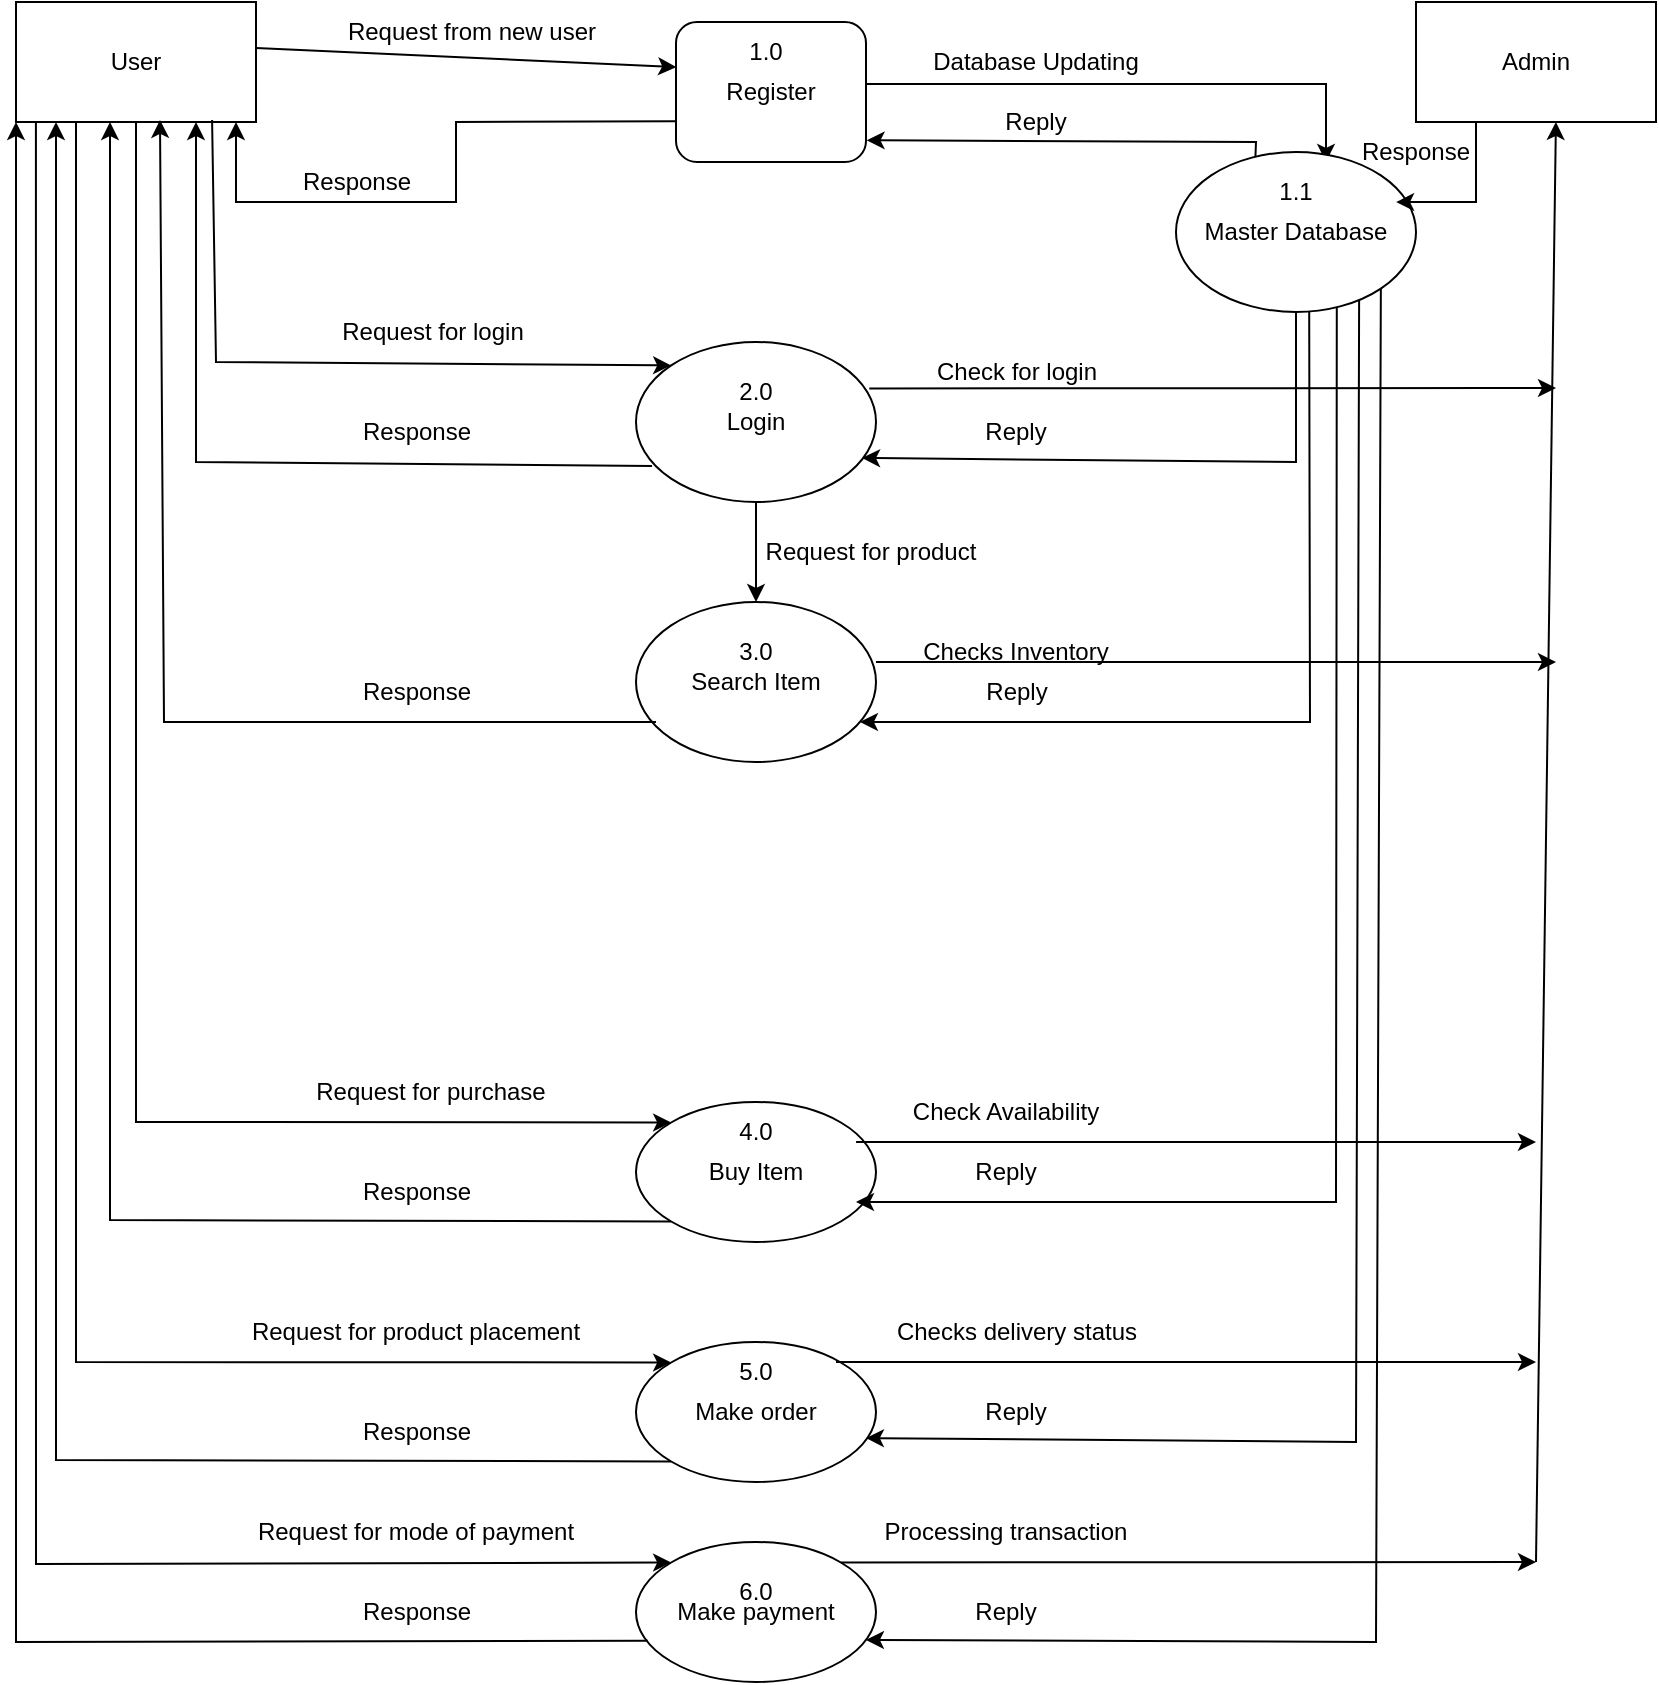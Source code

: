 <mxfile version="20.3.3" type="github">
  <diagram id="cFuq2VKFqmvYZXcAtIZL" name="Page-1">
    <mxGraphModel dx="576" dy="326" grid="1" gridSize="10" guides="1" tooltips="1" connect="1" arrows="1" fold="1" page="1" pageScale="1" pageWidth="850" pageHeight="1100" math="0" shadow="0">
      <root>
        <mxCell id="0" />
        <mxCell id="1" parent="0" />
        <mxCell id="XkizW6P0wvmyEOtwmoHi-20" value="User" style="whiteSpace=wrap;html=1;" parent="1" vertex="1">
          <mxGeometry x="20" y="20" width="120" height="60" as="geometry" />
        </mxCell>
        <mxCell id="XkizW6P0wvmyEOtwmoHi-22" value="Login" style="ellipse;whiteSpace=wrap;html=1;" parent="1" vertex="1">
          <mxGeometry x="330" y="190" width="120" height="80" as="geometry" />
        </mxCell>
        <mxCell id="XkizW6P0wvmyEOtwmoHi-24" value="Search Item" style="ellipse;whiteSpace=wrap;html=1;" parent="1" vertex="1">
          <mxGeometry x="330" y="320" width="120" height="80" as="geometry" />
        </mxCell>
        <mxCell id="XkizW6P0wvmyEOtwmoHi-28" value="Buy Item" style="ellipse;whiteSpace=wrap;html=1;" parent="1" vertex="1">
          <mxGeometry x="330" y="570" width="120" height="70" as="geometry" />
        </mxCell>
        <mxCell id="XkizW6P0wvmyEOtwmoHi-30" value="2.0" style="text;html=1;strokeColor=none;fillColor=none;align=center;verticalAlign=middle;whiteSpace=wrap;rounded=0;" parent="1" vertex="1">
          <mxGeometry x="360" y="200" width="60" height="30" as="geometry" />
        </mxCell>
        <mxCell id="XkizW6P0wvmyEOtwmoHi-31" value="3.0&lt;br&gt;" style="text;html=1;strokeColor=none;fillColor=none;align=center;verticalAlign=middle;whiteSpace=wrap;rounded=0;" parent="1" vertex="1">
          <mxGeometry x="360" y="330" width="60" height="30" as="geometry" />
        </mxCell>
        <mxCell id="XkizW6P0wvmyEOtwmoHi-33" value="" style="endArrow=classic;html=1;rounded=0;exitX=1;exitY=0.383;exitDx=0;exitDy=0;exitPerimeter=0;entryX=0.001;entryY=0.322;entryDx=0;entryDy=0;entryPerimeter=0;" parent="1" source="XkizW6P0wvmyEOtwmoHi-20" target="CCdd0wh9qs92P0wzlKet-2" edge="1">
          <mxGeometry width="50" height="50" relative="1" as="geometry">
            <mxPoint x="380" y="210" as="sourcePoint" />
            <mxPoint x="347.574" y="51.716" as="targetPoint" />
          </mxGeometry>
        </mxCell>
        <mxCell id="XkizW6P0wvmyEOtwmoHi-34" value="Request for login" style="text;html=1;align=center;verticalAlign=middle;resizable=0;points=[];autosize=1;strokeColor=none;fillColor=none;" parent="1" vertex="1">
          <mxGeometry x="172.5" y="170" width="110" height="30" as="geometry" />
        </mxCell>
        <mxCell id="XkizW6P0wvmyEOtwmoHi-35" value="" style="endArrow=classic;html=1;rounded=0;exitX=-0.005;exitY=0.709;exitDx=0;exitDy=0;exitPerimeter=0;" parent="1" source="CCdd0wh9qs92P0wzlKet-2" edge="1">
          <mxGeometry width="50" height="50" relative="1" as="geometry">
            <mxPoint x="330.0" y="80" as="sourcePoint" />
            <mxPoint x="130" y="80" as="targetPoint" />
            <Array as="points">
              <mxPoint x="240" y="80" />
              <mxPoint x="240" y="120" />
              <mxPoint x="130" y="120" />
            </Array>
          </mxGeometry>
        </mxCell>
        <mxCell id="XkizW6P0wvmyEOtwmoHi-36" value="Response" style="text;html=1;align=center;verticalAlign=middle;resizable=0;points=[];autosize=1;strokeColor=none;fillColor=none;" parent="1" vertex="1">
          <mxGeometry x="180" y="350" width="80" height="30" as="geometry" />
        </mxCell>
        <mxCell id="XkizW6P0wvmyEOtwmoHi-37" value="" style="endArrow=classic;html=1;rounded=0;exitX=0.958;exitY=0.263;exitDx=0;exitDy=0;exitPerimeter=0;entryX=0.75;entryY=0;entryDx=0;entryDy=0;" parent="1" target="XkizW6P0wvmyEOtwmoHi-98" edge="1">
          <mxGeometry width="50" height="50" relative="1" as="geometry">
            <mxPoint x="444.96" y="61.04" as="sourcePoint" />
            <mxPoint x="600" y="60" as="targetPoint" />
            <Array as="points">
              <mxPoint x="675" y="61" />
            </Array>
          </mxGeometry>
        </mxCell>
        <mxCell id="XkizW6P0wvmyEOtwmoHi-38" value="Check for login" style="text;html=1;align=center;verticalAlign=middle;resizable=0;points=[];autosize=1;strokeColor=none;fillColor=none;" parent="1" vertex="1">
          <mxGeometry x="470" y="190" width="100" height="30" as="geometry" />
        </mxCell>
        <mxCell id="XkizW6P0wvmyEOtwmoHi-39" value="" style="endArrow=classic;html=1;rounded=0;entryX=1.003;entryY=0.845;entryDx=0;entryDy=0;entryPerimeter=0;exitX=0.162;exitY=-0.097;exitDx=0;exitDy=0;exitPerimeter=0;" parent="1" source="XkizW6P0wvmyEOtwmoHi-98" target="CCdd0wh9qs92P0wzlKet-2" edge="1">
          <mxGeometry width="50" height="50" relative="1" as="geometry">
            <mxPoint x="600" y="90" as="sourcePoint" />
            <mxPoint x="449.04" y="89.04" as="targetPoint" />
            <Array as="points">
              <mxPoint x="640" y="90" />
            </Array>
          </mxGeometry>
        </mxCell>
        <mxCell id="XkizW6P0wvmyEOtwmoHi-40" value="Reply" style="text;html=1;align=center;verticalAlign=middle;resizable=0;points=[];autosize=1;strokeColor=none;fillColor=none;" parent="1" vertex="1">
          <mxGeometry x="495" y="350" width="50" height="30" as="geometry" />
        </mxCell>
        <mxCell id="XkizW6P0wvmyEOtwmoHi-43" value="" style="endArrow=classic;html=1;rounded=0;exitX=0.972;exitY=0.29;exitDx=0;exitDy=0;exitPerimeter=0;" parent="1" source="XkizW6P0wvmyEOtwmoHi-22" edge="1">
          <mxGeometry width="50" height="50" relative="1" as="geometry">
            <mxPoint x="380" y="210" as="sourcePoint" />
            <mxPoint x="790" y="213" as="targetPoint" />
            <Array as="points">
              <mxPoint x="760" y="213" />
            </Array>
          </mxGeometry>
        </mxCell>
        <mxCell id="XkizW6P0wvmyEOtwmoHi-44" value="" style="endArrow=classic;html=1;rounded=0;entryX=0.942;entryY=0.725;entryDx=0;entryDy=0;entryPerimeter=0;exitX=0.5;exitY=1;exitDx=0;exitDy=0;" parent="1" source="XkizW6P0wvmyEOtwmoHi-97" target="XkizW6P0wvmyEOtwmoHi-22" edge="1">
          <mxGeometry width="50" height="50" relative="1" as="geometry">
            <mxPoint x="600" y="250" as="sourcePoint" />
            <mxPoint x="430" y="160" as="targetPoint" />
            <Array as="points">
              <mxPoint x="660" y="250" />
            </Array>
          </mxGeometry>
        </mxCell>
        <mxCell id="XkizW6P0wvmyEOtwmoHi-45" value="" style="endArrow=classic;html=1;rounded=0;" parent="1" edge="1">
          <mxGeometry width="50" height="50" relative="1" as="geometry">
            <mxPoint x="450" y="350" as="sourcePoint" />
            <mxPoint x="790" y="350" as="targetPoint" />
            <Array as="points">
              <mxPoint x="770" y="350" />
            </Array>
          </mxGeometry>
        </mxCell>
        <mxCell id="XkizW6P0wvmyEOtwmoHi-46" value="" style="endArrow=classic;html=1;rounded=0;entryX=0.933;entryY=0.75;entryDx=0;entryDy=0;entryPerimeter=0;exitX=0.555;exitY=0.987;exitDx=0;exitDy=0;exitPerimeter=0;" parent="1" source="XkizW6P0wvmyEOtwmoHi-97" target="XkizW6P0wvmyEOtwmoHi-24" edge="1">
          <mxGeometry width="50" height="50" relative="1" as="geometry">
            <mxPoint x="600" y="380" as="sourcePoint" />
            <mxPoint x="430" y="320" as="targetPoint" />
            <Array as="points">
              <mxPoint x="667" y="380" />
            </Array>
          </mxGeometry>
        </mxCell>
        <mxCell id="XkizW6P0wvmyEOtwmoHi-49" value="" style="endArrow=classic;html=1;rounded=0;exitX=0.917;exitY=0.286;exitDx=0;exitDy=0;exitPerimeter=0;" parent="1" source="XkizW6P0wvmyEOtwmoHi-28" edge="1">
          <mxGeometry width="50" height="50" relative="1" as="geometry">
            <mxPoint x="380" y="460" as="sourcePoint" />
            <mxPoint x="780" y="590" as="targetPoint" />
          </mxGeometry>
        </mxCell>
        <mxCell id="XkizW6P0wvmyEOtwmoHi-50" value="" style="endArrow=classic;html=1;rounded=0;exitX=0.67;exitY=0.965;exitDx=0;exitDy=0;exitPerimeter=0;" parent="1" source="XkizW6P0wvmyEOtwmoHi-97" edge="1">
          <mxGeometry width="50" height="50" relative="1" as="geometry">
            <mxPoint x="690" y="260" as="sourcePoint" />
            <mxPoint x="440" y="620" as="targetPoint" />
            <Array as="points">
              <mxPoint x="680" y="620" />
            </Array>
          </mxGeometry>
        </mxCell>
        <mxCell id="XkizW6P0wvmyEOtwmoHi-56" value="" style="endArrow=classic;html=1;rounded=0;exitX=0.817;exitY=0.983;exitDx=0;exitDy=0;exitPerimeter=0;entryX=0;entryY=0;entryDx=0;entryDy=0;" parent="1" source="XkizW6P0wvmyEOtwmoHi-20" target="XkizW6P0wvmyEOtwmoHi-22" edge="1">
          <mxGeometry width="50" height="50" relative="1" as="geometry">
            <mxPoint x="380" y="250" as="sourcePoint" />
            <mxPoint x="330" y="200" as="targetPoint" />
            <Array as="points">
              <mxPoint x="120" y="200" />
            </Array>
          </mxGeometry>
        </mxCell>
        <mxCell id="XkizW6P0wvmyEOtwmoHi-58" value="" style="endArrow=classic;html=1;rounded=0;entryX=0.75;entryY=1;entryDx=0;entryDy=0;exitX=0.067;exitY=0.775;exitDx=0;exitDy=0;exitPerimeter=0;" parent="1" source="XkizW6P0wvmyEOtwmoHi-22" target="XkizW6P0wvmyEOtwmoHi-20" edge="1">
          <mxGeometry width="50" height="50" relative="1" as="geometry">
            <mxPoint x="210" y="390" as="sourcePoint" />
            <mxPoint x="320" y="340" as="targetPoint" />
            <Array as="points">
              <mxPoint x="110" y="250" />
            </Array>
          </mxGeometry>
        </mxCell>
        <mxCell id="XkizW6P0wvmyEOtwmoHi-59" value="Make order" style="ellipse;whiteSpace=wrap;html=1;" parent="1" vertex="1">
          <mxGeometry x="330" y="690" width="120" height="70" as="geometry" />
        </mxCell>
        <mxCell id="XkizW6P0wvmyEOtwmoHi-60" value="Make payment" style="ellipse;whiteSpace=wrap;html=1;" parent="1" vertex="1">
          <mxGeometry x="330" y="790" width="120" height="70" as="geometry" />
        </mxCell>
        <mxCell id="XkizW6P0wvmyEOtwmoHi-61" value="" style="endArrow=classic;html=1;rounded=0;" parent="1" edge="1">
          <mxGeometry width="50" height="50" relative="1" as="geometry">
            <mxPoint x="430" y="700" as="sourcePoint" />
            <mxPoint x="780" y="700" as="targetPoint" />
          </mxGeometry>
        </mxCell>
        <mxCell id="XkizW6P0wvmyEOtwmoHi-62" value="" style="endArrow=classic;html=1;rounded=0;entryX=0.958;entryY=0.686;entryDx=0;entryDy=0;entryPerimeter=0;exitX=0.763;exitY=0.917;exitDx=0;exitDy=0;exitPerimeter=0;" parent="1" source="XkizW6P0wvmyEOtwmoHi-97" target="XkizW6P0wvmyEOtwmoHi-59" edge="1">
          <mxGeometry width="50" height="50" relative="1" as="geometry">
            <mxPoint x="710" y="440" as="sourcePoint" />
            <mxPoint x="430" y="650" as="targetPoint" />
            <Array as="points">
              <mxPoint x="690" y="740" />
            </Array>
          </mxGeometry>
        </mxCell>
        <mxCell id="XkizW6P0wvmyEOtwmoHi-63" value="4.0" style="text;html=1;strokeColor=none;fillColor=none;align=center;verticalAlign=middle;whiteSpace=wrap;rounded=0;" parent="1" vertex="1">
          <mxGeometry x="360" y="570" width="60" height="30" as="geometry" />
        </mxCell>
        <mxCell id="XkizW6P0wvmyEOtwmoHi-64" value="5.0" style="text;html=1;strokeColor=none;fillColor=none;align=center;verticalAlign=middle;whiteSpace=wrap;rounded=0;" parent="1" vertex="1">
          <mxGeometry x="360" y="690" width="60" height="30" as="geometry" />
        </mxCell>
        <mxCell id="XkizW6P0wvmyEOtwmoHi-65" value="6.0" style="text;html=1;strokeColor=none;fillColor=none;align=center;verticalAlign=middle;whiteSpace=wrap;rounded=0;" parent="1" vertex="1">
          <mxGeometry x="360" y="800" width="60" height="30" as="geometry" />
        </mxCell>
        <mxCell id="XkizW6P0wvmyEOtwmoHi-66" value="" style="endArrow=classic;html=1;rounded=0;exitX=1;exitY=0;exitDx=0;exitDy=0;" parent="1" source="XkizW6P0wvmyEOtwmoHi-60" edge="1">
          <mxGeometry width="50" height="50" relative="1" as="geometry">
            <mxPoint x="380" y="810" as="sourcePoint" />
            <mxPoint x="780" y="800" as="targetPoint" />
          </mxGeometry>
        </mxCell>
        <mxCell id="XkizW6P0wvmyEOtwmoHi-67" value="" style="endArrow=classic;html=1;rounded=0;entryX=0.958;entryY=0.7;entryDx=0;entryDy=0;entryPerimeter=0;exitX=1;exitY=1;exitDx=0;exitDy=0;" parent="1" source="XkizW6P0wvmyEOtwmoHi-97" target="XkizW6P0wvmyEOtwmoHi-60" edge="1">
          <mxGeometry width="50" height="50" relative="1" as="geometry">
            <mxPoint x="730" y="300" as="sourcePoint" />
            <mxPoint x="430" y="760" as="targetPoint" />
            <Array as="points">
              <mxPoint x="700" y="840" />
            </Array>
          </mxGeometry>
        </mxCell>
        <mxCell id="XkizW6P0wvmyEOtwmoHi-68" value="" style="endArrow=classic;html=1;rounded=0;entryX=0.6;entryY=0.983;entryDx=0;entryDy=0;entryPerimeter=0;" parent="1" target="XkizW6P0wvmyEOtwmoHi-20" edge="1">
          <mxGeometry width="50" height="50" relative="1" as="geometry">
            <mxPoint x="340" y="380" as="sourcePoint" />
            <mxPoint x="430" y="210" as="targetPoint" />
            <Array as="points">
              <mxPoint x="94" y="380" />
            </Array>
          </mxGeometry>
        </mxCell>
        <mxCell id="XkizW6P0wvmyEOtwmoHi-69" value="" style="endArrow=classic;html=1;rounded=0;entryX=0;entryY=0;entryDx=0;entryDy=0;exitX=0.5;exitY=1;exitDx=0;exitDy=0;" parent="1" source="XkizW6P0wvmyEOtwmoHi-20" target="XkizW6P0wvmyEOtwmoHi-28" edge="1">
          <mxGeometry width="50" height="50" relative="1" as="geometry">
            <mxPoint x="380" y="410" as="sourcePoint" />
            <mxPoint x="430" y="360" as="targetPoint" />
            <Array as="points">
              <mxPoint x="80" y="580" />
            </Array>
          </mxGeometry>
        </mxCell>
        <mxCell id="XkizW6P0wvmyEOtwmoHi-70" value="" style="endArrow=classic;html=1;rounded=0;exitX=0;exitY=1;exitDx=0;exitDy=0;" parent="1" source="XkizW6P0wvmyEOtwmoHi-28" edge="1">
          <mxGeometry width="50" height="50" relative="1" as="geometry">
            <mxPoint x="380" y="410" as="sourcePoint" />
            <mxPoint x="67" y="80" as="targetPoint" />
            <Array as="points">
              <mxPoint x="67" y="629" />
            </Array>
          </mxGeometry>
        </mxCell>
        <mxCell id="XkizW6P0wvmyEOtwmoHi-71" value="" style="endArrow=classic;html=1;rounded=0;entryX=0;entryY=0;entryDx=0;entryDy=0;exitX=0.25;exitY=1;exitDx=0;exitDy=0;" parent="1" source="XkizW6P0wvmyEOtwmoHi-20" target="XkizW6P0wvmyEOtwmoHi-59" edge="1">
          <mxGeometry width="50" height="50" relative="1" as="geometry">
            <mxPoint x="380" y="620" as="sourcePoint" />
            <mxPoint x="430" y="570" as="targetPoint" />
            <Array as="points">
              <mxPoint x="50" y="700" />
            </Array>
          </mxGeometry>
        </mxCell>
        <mxCell id="XkizW6P0wvmyEOtwmoHi-72" value="" style="endArrow=classic;html=1;rounded=0;exitX=0;exitY=1;exitDx=0;exitDy=0;" parent="1" source="XkizW6P0wvmyEOtwmoHi-59" edge="1">
          <mxGeometry width="50" height="50" relative="1" as="geometry">
            <mxPoint x="380" y="620" as="sourcePoint" />
            <mxPoint x="40" y="80" as="targetPoint" />
            <Array as="points">
              <mxPoint x="40" y="749" />
            </Array>
          </mxGeometry>
        </mxCell>
        <mxCell id="XkizW6P0wvmyEOtwmoHi-73" value="" style="endArrow=classic;html=1;rounded=0;entryX=0;entryY=0;entryDx=0;entryDy=0;exitX=0.083;exitY=1;exitDx=0;exitDy=0;exitPerimeter=0;" parent="1" source="XkizW6P0wvmyEOtwmoHi-20" target="XkizW6P0wvmyEOtwmoHi-60" edge="1">
          <mxGeometry width="50" height="50" relative="1" as="geometry">
            <mxPoint x="20" y="230" as="sourcePoint" />
            <mxPoint x="430" y="710" as="targetPoint" />
            <Array as="points">
              <mxPoint x="30" y="801" />
            </Array>
          </mxGeometry>
        </mxCell>
        <mxCell id="XkizW6P0wvmyEOtwmoHi-74" value="" style="endArrow=classic;html=1;rounded=0;exitX=0.049;exitY=0.705;exitDx=0;exitDy=0;exitPerimeter=0;entryX=0;entryY=1;entryDx=0;entryDy=0;" parent="1" source="XkizW6P0wvmyEOtwmoHi-60" target="XkizW6P0wvmyEOtwmoHi-20" edge="1">
          <mxGeometry width="50" height="50" relative="1" as="geometry">
            <mxPoint x="380" y="910" as="sourcePoint" />
            <mxPoint x="110" y="290" as="targetPoint" />
            <Array as="points">
              <mxPoint x="20" y="840" />
            </Array>
          </mxGeometry>
        </mxCell>
        <mxCell id="XkizW6P0wvmyEOtwmoHi-75" value="Request for product" style="text;html=1;strokeColor=none;fillColor=none;align=center;verticalAlign=middle;whiteSpace=wrap;rounded=0;" parent="1" vertex="1">
          <mxGeometry x="390" y="280" width="115" height="30" as="geometry" />
        </mxCell>
        <mxCell id="XkizW6P0wvmyEOtwmoHi-76" value="Checks Inventory" style="text;html=1;strokeColor=none;fillColor=none;align=center;verticalAlign=middle;whiteSpace=wrap;rounded=0;" parent="1" vertex="1">
          <mxGeometry x="470" y="330" width="100" height="30" as="geometry" />
        </mxCell>
        <mxCell id="XkizW6P0wvmyEOtwmoHi-77" value="Reply" style="text;html=1;strokeColor=none;fillColor=none;align=center;verticalAlign=middle;whiteSpace=wrap;rounded=0;" parent="1" vertex="1">
          <mxGeometry x="500" y="65" width="60" height="30" as="geometry" />
        </mxCell>
        <mxCell id="XkizW6P0wvmyEOtwmoHi-78" value="Response" style="text;html=1;align=center;verticalAlign=middle;resizable=0;points=[];autosize=1;strokeColor=none;fillColor=none;" parent="1" vertex="1">
          <mxGeometry x="180" y="220" width="80" height="30" as="geometry" />
        </mxCell>
        <mxCell id="XkizW6P0wvmyEOtwmoHi-79" value="Response" style="text;html=1;align=center;verticalAlign=middle;resizable=0;points=[];autosize=1;strokeColor=none;fillColor=none;" parent="1" vertex="1">
          <mxGeometry x="180" y="600" width="80" height="30" as="geometry" />
        </mxCell>
        <mxCell id="XkizW6P0wvmyEOtwmoHi-80" value="Response" style="text;html=1;align=center;verticalAlign=middle;resizable=0;points=[];autosize=1;strokeColor=none;fillColor=none;" parent="1" vertex="1">
          <mxGeometry x="180" y="720" width="80" height="30" as="geometry" />
        </mxCell>
        <mxCell id="XkizW6P0wvmyEOtwmoHi-81" value="Response" style="text;html=1;align=center;verticalAlign=middle;resizable=0;points=[];autosize=1;strokeColor=none;fillColor=none;" parent="1" vertex="1">
          <mxGeometry x="180" y="810" width="80" height="30" as="geometry" />
        </mxCell>
        <mxCell id="XkizW6P0wvmyEOtwmoHi-82" value="Response" style="text;html=1;align=center;verticalAlign=middle;resizable=0;points=[];autosize=1;strokeColor=none;fillColor=none;" parent="1" vertex="1">
          <mxGeometry x="150" y="95" width="80" height="30" as="geometry" />
        </mxCell>
        <mxCell id="XkizW6P0wvmyEOtwmoHi-83" value="Reply" style="text;html=1;strokeColor=none;fillColor=none;align=center;verticalAlign=middle;whiteSpace=wrap;rounded=0;" parent="1" vertex="1">
          <mxGeometry x="490" y="220" width="60" height="30" as="geometry" />
        </mxCell>
        <mxCell id="XkizW6P0wvmyEOtwmoHi-84" value="Reply" style="text;html=1;strokeColor=none;fillColor=none;align=center;verticalAlign=middle;whiteSpace=wrap;rounded=0;" parent="1" vertex="1">
          <mxGeometry x="485" y="590" width="60" height="30" as="geometry" />
        </mxCell>
        <mxCell id="XkizW6P0wvmyEOtwmoHi-85" value="Reply" style="text;html=1;strokeColor=none;fillColor=none;align=center;verticalAlign=middle;whiteSpace=wrap;rounded=0;" parent="1" vertex="1">
          <mxGeometry x="490" y="710" width="60" height="30" as="geometry" />
        </mxCell>
        <mxCell id="XkizW6P0wvmyEOtwmoHi-86" value="Reply" style="text;html=1;strokeColor=none;fillColor=none;align=center;verticalAlign=middle;whiteSpace=wrap;rounded=0;" parent="1" vertex="1">
          <mxGeometry x="485" y="810" width="60" height="30" as="geometry" />
        </mxCell>
        <mxCell id="XkizW6P0wvmyEOtwmoHi-87" value="Request from new user" style="text;html=1;strokeColor=none;fillColor=none;align=center;verticalAlign=middle;whiteSpace=wrap;rounded=0;" parent="1" vertex="1">
          <mxGeometry x="172.5" y="20" width="150" height="30" as="geometry" />
        </mxCell>
        <mxCell id="XkizW6P0wvmyEOtwmoHi-88" value="Database Updating" style="text;html=1;strokeColor=none;fillColor=none;align=center;verticalAlign=middle;whiteSpace=wrap;rounded=0;" parent="1" vertex="1">
          <mxGeometry x="475" y="35" width="110" height="30" as="geometry" />
        </mxCell>
        <mxCell id="XkizW6P0wvmyEOtwmoHi-89" value="Check Availability" style="text;html=1;strokeColor=none;fillColor=none;align=center;verticalAlign=middle;whiteSpace=wrap;rounded=0;" parent="1" vertex="1">
          <mxGeometry x="465" y="560" width="100" height="30" as="geometry" />
        </mxCell>
        <mxCell id="XkizW6P0wvmyEOtwmoHi-90" value="Request for purchase" style="text;html=1;strokeColor=none;fillColor=none;align=center;verticalAlign=middle;whiteSpace=wrap;rounded=0;" parent="1" vertex="1">
          <mxGeometry x="165" y="550" width="125" height="30" as="geometry" />
        </mxCell>
        <mxCell id="XkizW6P0wvmyEOtwmoHi-91" value="Request for product placement" style="text;html=1;strokeColor=none;fillColor=none;align=center;verticalAlign=middle;whiteSpace=wrap;rounded=0;" parent="1" vertex="1">
          <mxGeometry x="135" y="670" width="170" height="30" as="geometry" />
        </mxCell>
        <mxCell id="XkizW6P0wvmyEOtwmoHi-92" value="Request for mode of payment" style="text;html=1;strokeColor=none;fillColor=none;align=center;verticalAlign=middle;whiteSpace=wrap;rounded=0;" parent="1" vertex="1">
          <mxGeometry x="130" y="770" width="180" height="30" as="geometry" />
        </mxCell>
        <mxCell id="XkizW6P0wvmyEOtwmoHi-93" value="Checks delivery status" style="text;html=1;strokeColor=none;fillColor=none;align=center;verticalAlign=middle;whiteSpace=wrap;rounded=0;" parent="1" vertex="1">
          <mxGeometry x="457.5" y="670" width="125" height="30" as="geometry" />
        </mxCell>
        <mxCell id="XkizW6P0wvmyEOtwmoHi-94" value="Processing transaction" style="text;html=1;strokeColor=none;fillColor=none;align=center;verticalAlign=middle;whiteSpace=wrap;rounded=0;" parent="1" vertex="1">
          <mxGeometry x="445" y="770" width="140" height="30" as="geometry" />
        </mxCell>
        <mxCell id="XkizW6P0wvmyEOtwmoHi-96" value="Admin" style="rounded=0;whiteSpace=wrap;html=1;" parent="1" vertex="1">
          <mxGeometry x="720" y="20" width="120" height="60" as="geometry" />
        </mxCell>
        <mxCell id="XkizW6P0wvmyEOtwmoHi-97" value="Master Database" style="ellipse;whiteSpace=wrap;html=1;" parent="1" vertex="1">
          <mxGeometry x="600" y="95" width="120" height="80" as="geometry" />
        </mxCell>
        <mxCell id="XkizW6P0wvmyEOtwmoHi-98" value="1.1" style="text;html=1;strokeColor=none;fillColor=none;align=center;verticalAlign=middle;whiteSpace=wrap;rounded=0;" parent="1" vertex="1">
          <mxGeometry x="630" y="100" width="60" height="30" as="geometry" />
        </mxCell>
        <mxCell id="XkizW6P0wvmyEOtwmoHi-99" value="" style="endArrow=classic;html=1;rounded=0;entryX=0.917;entryY=0.313;entryDx=0;entryDy=0;entryPerimeter=0;" parent="1" target="XkizW6P0wvmyEOtwmoHi-97" edge="1">
          <mxGeometry width="50" height="50" relative="1" as="geometry">
            <mxPoint x="750" y="80" as="sourcePoint" />
            <mxPoint x="720" y="120" as="targetPoint" />
            <Array as="points">
              <mxPoint x="750" y="120" />
            </Array>
          </mxGeometry>
        </mxCell>
        <mxCell id="XkizW6P0wvmyEOtwmoHi-100" value="Response" style="text;html=1;strokeColor=none;fillColor=none;align=center;verticalAlign=middle;whiteSpace=wrap;rounded=0;" parent="1" vertex="1">
          <mxGeometry x="690" y="80" width="60" height="30" as="geometry" />
        </mxCell>
        <mxCell id="XkizW6P0wvmyEOtwmoHi-101" value="" style="endArrow=classic;html=1;rounded=0;entryX=0.583;entryY=1;entryDx=0;entryDy=0;entryPerimeter=0;" parent="1" target="XkizW6P0wvmyEOtwmoHi-96" edge="1">
          <mxGeometry width="50" height="50" relative="1" as="geometry">
            <mxPoint x="780" y="800" as="sourcePoint" />
            <mxPoint x="610" y="170" as="targetPoint" />
          </mxGeometry>
        </mxCell>
        <mxCell id="CCdd0wh9qs92P0wzlKet-1" value="" style="endArrow=classic;html=1;rounded=0;exitX=0.5;exitY=1;exitDx=0;exitDy=0;" edge="1" parent="1" source="XkizW6P0wvmyEOtwmoHi-22" target="XkizW6P0wvmyEOtwmoHi-24">
          <mxGeometry width="50" height="50" relative="1" as="geometry">
            <mxPoint x="410" y="320" as="sourcePoint" />
            <mxPoint x="460" y="270" as="targetPoint" />
          </mxGeometry>
        </mxCell>
        <mxCell id="CCdd0wh9qs92P0wzlKet-2" value="Register" style="rounded=1;whiteSpace=wrap;html=1;" vertex="1" parent="1">
          <mxGeometry x="350" y="30" width="95" height="70" as="geometry" />
        </mxCell>
        <mxCell id="CCdd0wh9qs92P0wzlKet-3" value="1.0" style="text;html=1;strokeColor=none;fillColor=none;align=center;verticalAlign=middle;whiteSpace=wrap;rounded=0;" vertex="1" parent="1">
          <mxGeometry x="365" y="30" width="60" height="30" as="geometry" />
        </mxCell>
      </root>
    </mxGraphModel>
  </diagram>
</mxfile>
